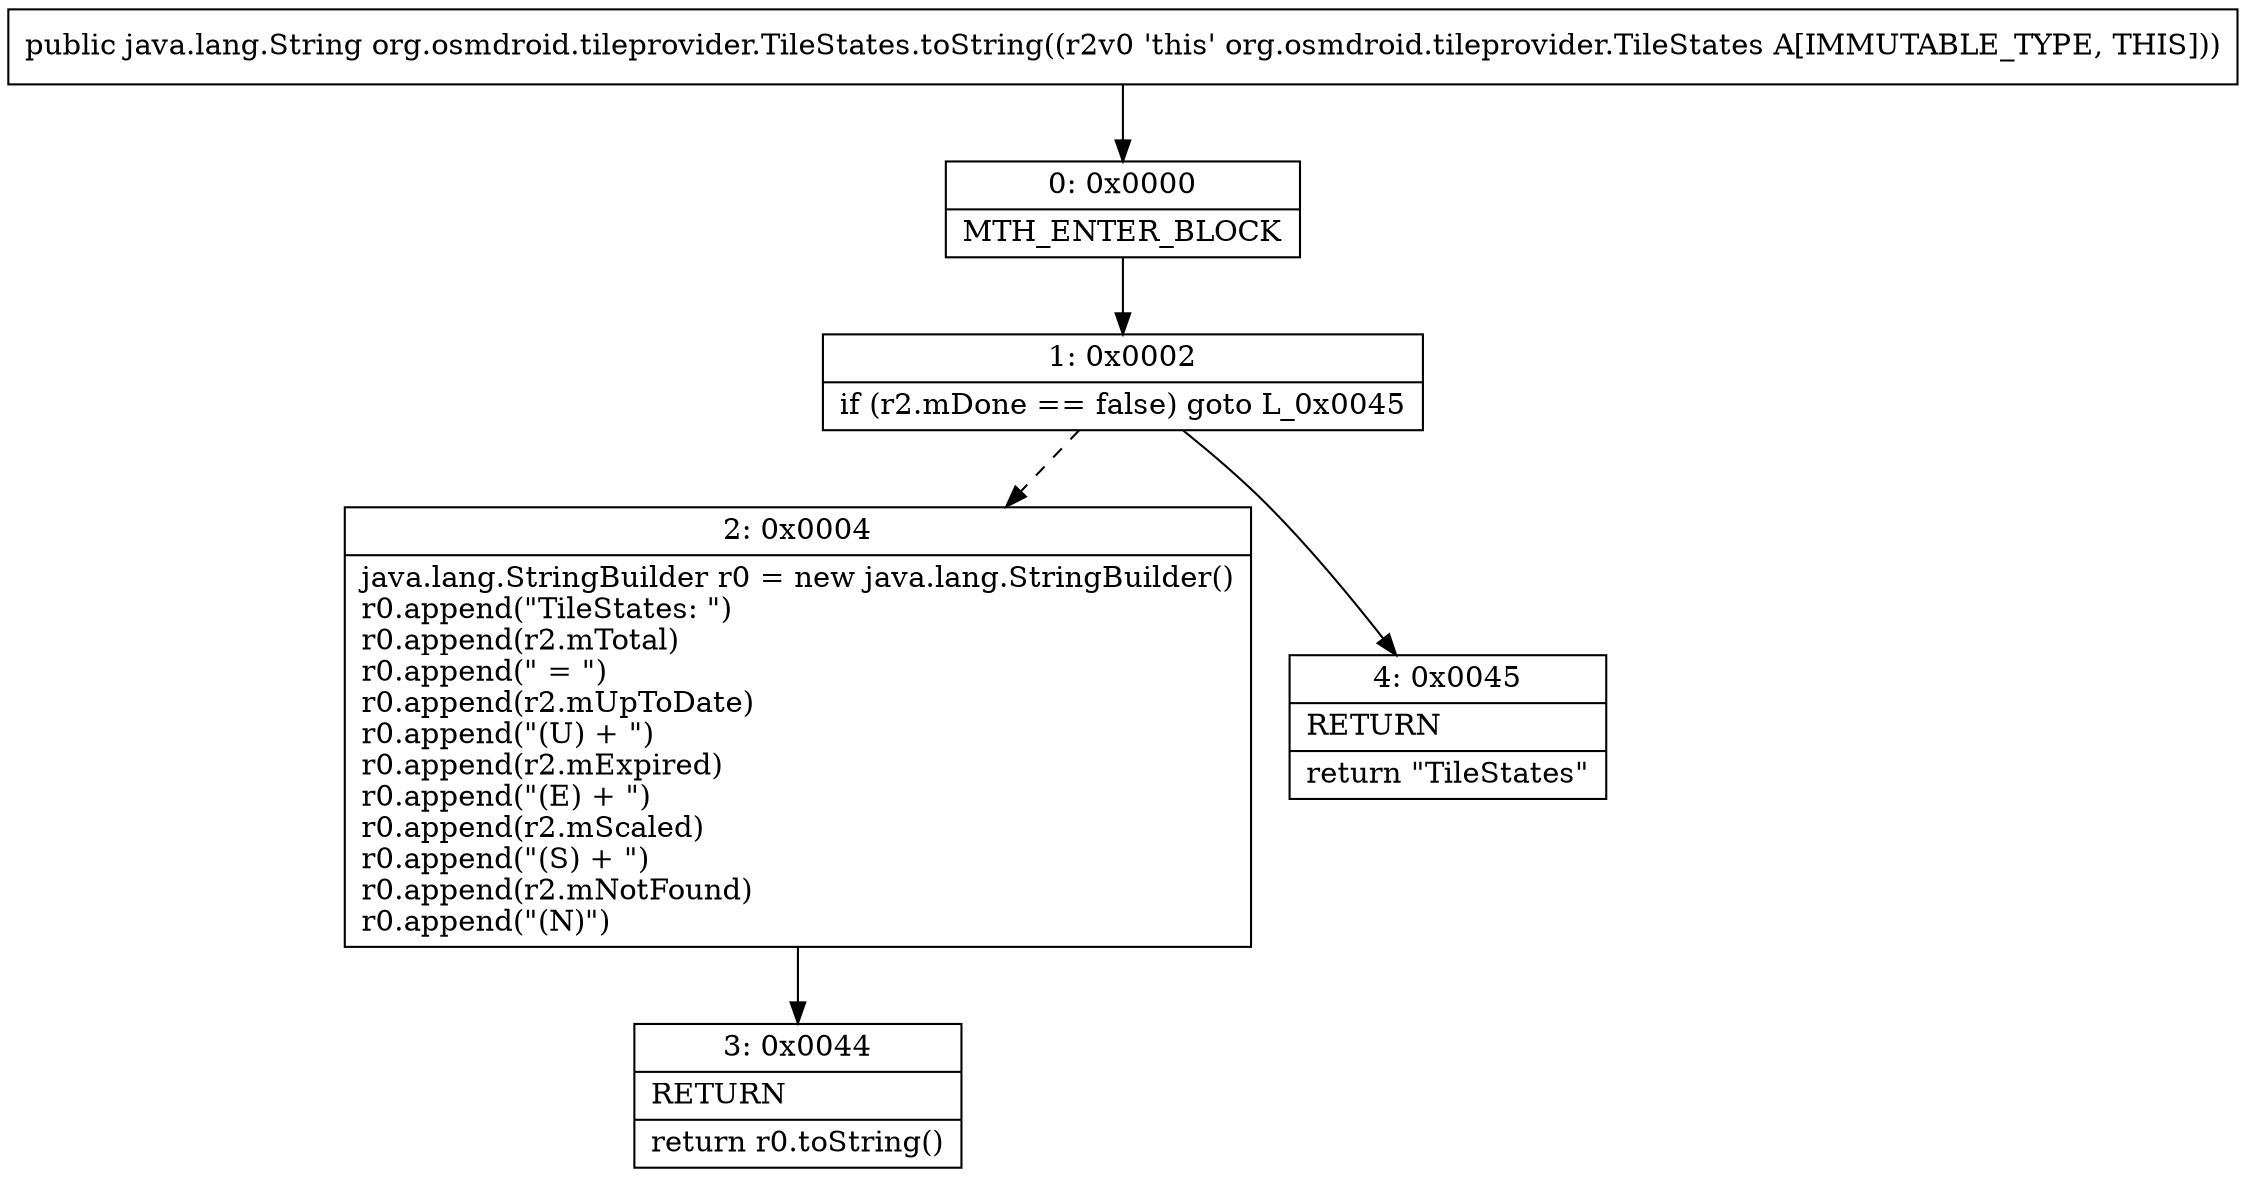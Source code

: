 digraph "CFG fororg.osmdroid.tileprovider.TileStates.toString()Ljava\/lang\/String;" {
Node_0 [shape=record,label="{0\:\ 0x0000|MTH_ENTER_BLOCK\l}"];
Node_1 [shape=record,label="{1\:\ 0x0002|if (r2.mDone == false) goto L_0x0045\l}"];
Node_2 [shape=record,label="{2\:\ 0x0004|java.lang.StringBuilder r0 = new java.lang.StringBuilder()\lr0.append(\"TileStates: \")\lr0.append(r2.mTotal)\lr0.append(\" = \")\lr0.append(r2.mUpToDate)\lr0.append(\"(U) + \")\lr0.append(r2.mExpired)\lr0.append(\"(E) + \")\lr0.append(r2.mScaled)\lr0.append(\"(S) + \")\lr0.append(r2.mNotFound)\lr0.append(\"(N)\")\l}"];
Node_3 [shape=record,label="{3\:\ 0x0044|RETURN\l|return r0.toString()\l}"];
Node_4 [shape=record,label="{4\:\ 0x0045|RETURN\l|return \"TileStates\"\l}"];
MethodNode[shape=record,label="{public java.lang.String org.osmdroid.tileprovider.TileStates.toString((r2v0 'this' org.osmdroid.tileprovider.TileStates A[IMMUTABLE_TYPE, THIS])) }"];
MethodNode -> Node_0;
Node_0 -> Node_1;
Node_1 -> Node_2[style=dashed];
Node_1 -> Node_4;
Node_2 -> Node_3;
}

